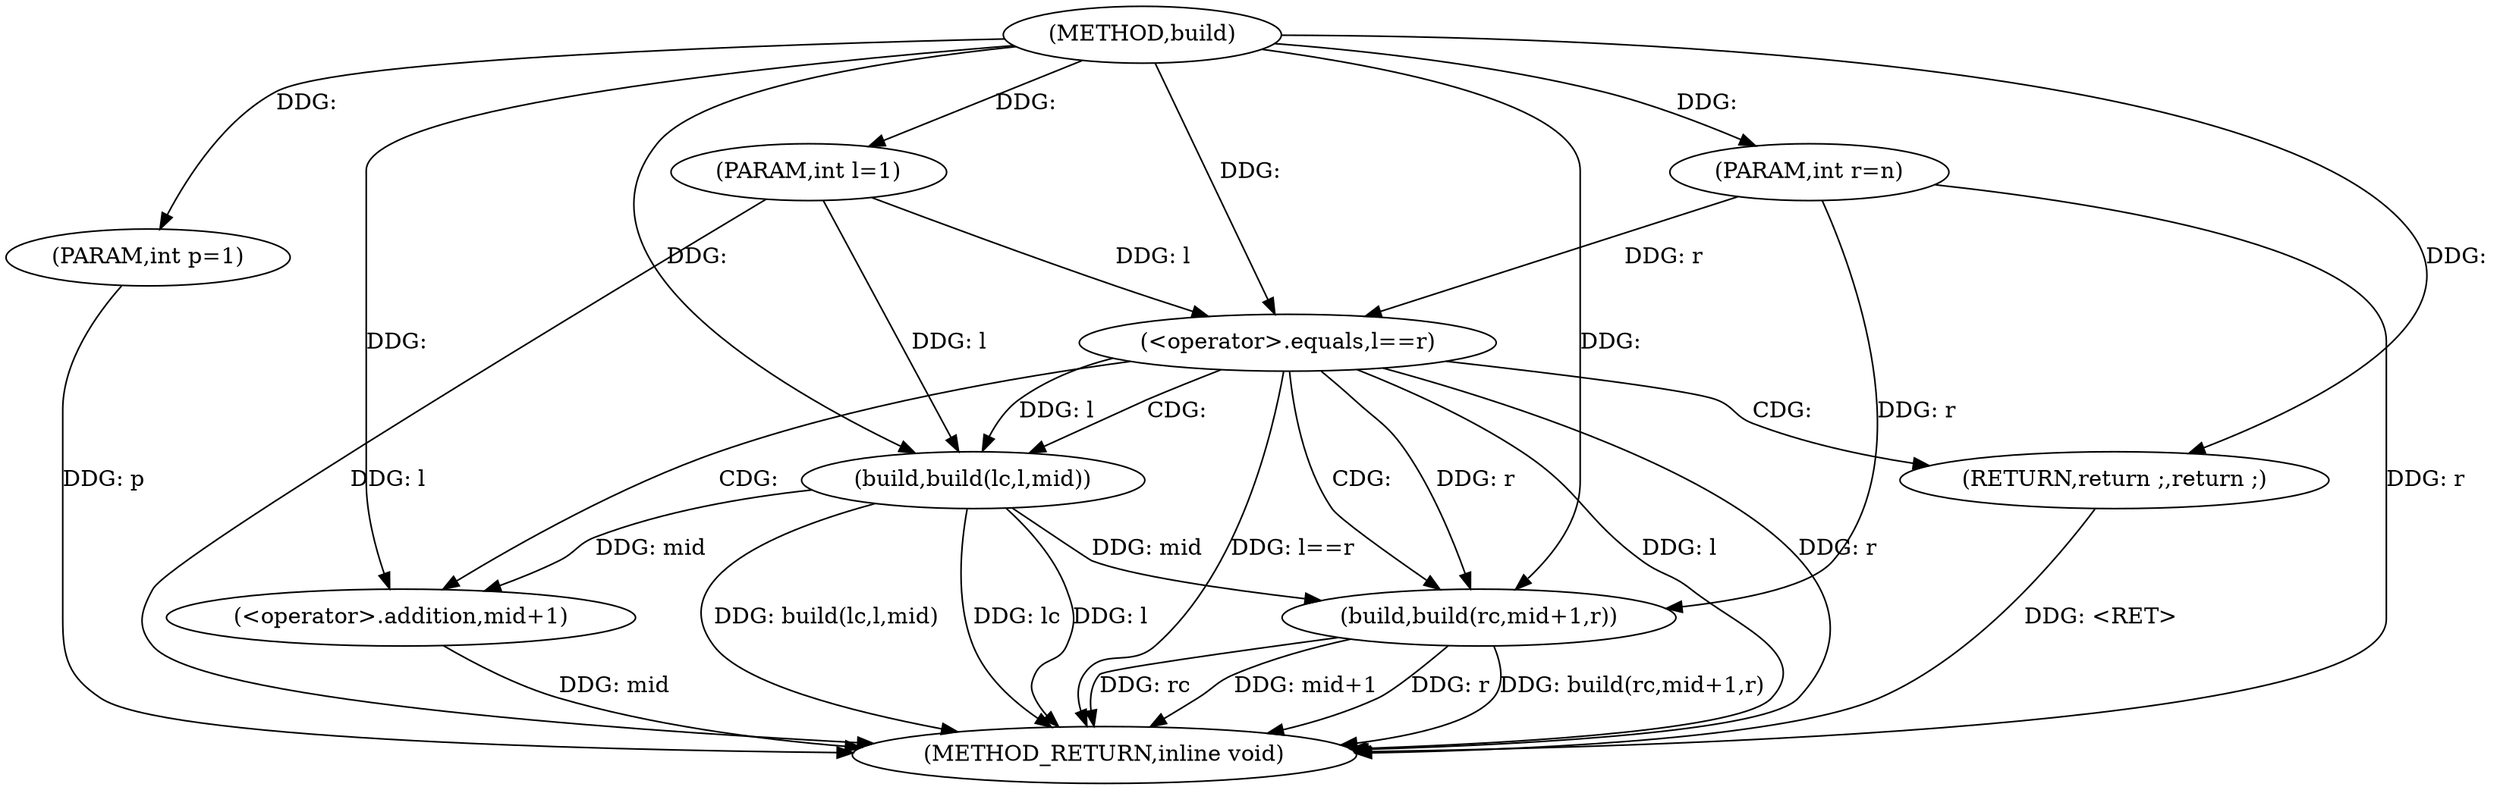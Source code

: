 digraph "build" {  
"1000437" [label = "(METHOD,build)" ]
"1000458" [label = "(METHOD_RETURN,inline void)" ]
"1000438" [label = "(PARAM,int p=1)" ]
"1000439" [label = "(PARAM,int l=1)" ]
"1000440" [label = "(PARAM,int r=n)" ]
"1000448" [label = "(build,build(lc,l,mid))" ]
"1000452" [label = "(build,build(rc,mid+1,r))" ]
"1000444" [label = "(<operator>.equals,l==r)" ]
"1000447" [label = "(RETURN,return ;,return ;)" ]
"1000454" [label = "(<operator>.addition,mid+1)" ]
  "1000438" -> "1000458"  [ label = "DDG: p"] 
  "1000439" -> "1000458"  [ label = "DDG: l"] 
  "1000440" -> "1000458"  [ label = "DDG: r"] 
  "1000444" -> "1000458"  [ label = "DDG: l"] 
  "1000444" -> "1000458"  [ label = "DDG: r"] 
  "1000444" -> "1000458"  [ label = "DDG: l==r"] 
  "1000448" -> "1000458"  [ label = "DDG: l"] 
  "1000448" -> "1000458"  [ label = "DDG: build(lc,l,mid)"] 
  "1000454" -> "1000458"  [ label = "DDG: mid"] 
  "1000452" -> "1000458"  [ label = "DDG: mid+1"] 
  "1000452" -> "1000458"  [ label = "DDG: r"] 
  "1000452" -> "1000458"  [ label = "DDG: build(rc,mid+1,r)"] 
  "1000447" -> "1000458"  [ label = "DDG: <RET>"] 
  "1000452" -> "1000458"  [ label = "DDG: rc"] 
  "1000448" -> "1000458"  [ label = "DDG: lc"] 
  "1000437" -> "1000438"  [ label = "DDG: "] 
  "1000437" -> "1000439"  [ label = "DDG: "] 
  "1000437" -> "1000440"  [ label = "DDG: "] 
  "1000437" -> "1000447"  [ label = "DDG: "] 
  "1000437" -> "1000448"  [ label = "DDG: "] 
  "1000444" -> "1000448"  [ label = "DDG: l"] 
  "1000439" -> "1000448"  [ label = "DDG: l"] 
  "1000437" -> "1000452"  [ label = "DDG: "] 
  "1000444" -> "1000452"  [ label = "DDG: r"] 
  "1000440" -> "1000452"  [ label = "DDG: r"] 
  "1000448" -> "1000452"  [ label = "DDG: mid"] 
  "1000439" -> "1000444"  [ label = "DDG: l"] 
  "1000437" -> "1000444"  [ label = "DDG: "] 
  "1000440" -> "1000444"  [ label = "DDG: r"] 
  "1000448" -> "1000454"  [ label = "DDG: mid"] 
  "1000437" -> "1000454"  [ label = "DDG: "] 
  "1000444" -> "1000452"  [ label = "CDG: "] 
  "1000444" -> "1000447"  [ label = "CDG: "] 
  "1000444" -> "1000454"  [ label = "CDG: "] 
  "1000444" -> "1000448"  [ label = "CDG: "] 
}
